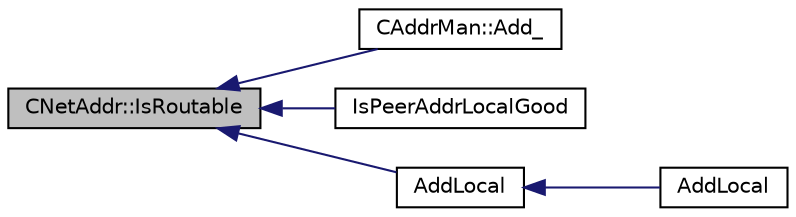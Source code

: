 digraph "CNetAddr::IsRoutable"
{
  edge [fontname="Helvetica",fontsize="10",labelfontname="Helvetica",labelfontsize="10"];
  node [fontname="Helvetica",fontsize="10",shape=record];
  rankdir="LR";
  Node227 [label="CNetAddr::IsRoutable",height=0.2,width=0.4,color="black", fillcolor="grey75", style="filled", fontcolor="black"];
  Node227 -> Node228 [dir="back",color="midnightblue",fontsize="10",style="solid",fontname="Helvetica"];
  Node228 [label="CAddrMan::Add_",height=0.2,width=0.4,color="black", fillcolor="white", style="filled",URL="$class_c_addr_man.html#a9dd6df8b1904548a86054d19d4a90724"];
  Node227 -> Node229 [dir="back",color="midnightblue",fontsize="10",style="solid",fontname="Helvetica"];
  Node229 [label="IsPeerAddrLocalGood",height=0.2,width=0.4,color="black", fillcolor="white", style="filled",URL="$net_8h.html#a058b75c6fcc94a0643184c237ad6de93"];
  Node227 -> Node230 [dir="back",color="midnightblue",fontsize="10",style="solid",fontname="Helvetica"];
  Node230 [label="AddLocal",height=0.2,width=0.4,color="black", fillcolor="white", style="filled",URL="$net_8h.html#a337d6af198a6b0d75f830e56da9b91e9"];
  Node230 -> Node231 [dir="back",color="midnightblue",fontsize="10",style="solid",fontname="Helvetica"];
  Node231 [label="AddLocal",height=0.2,width=0.4,color="black", fillcolor="white", style="filled",URL="$net_8h.html#abda4e8f87772f9a9d9d8f52a93791ffc"];
}
